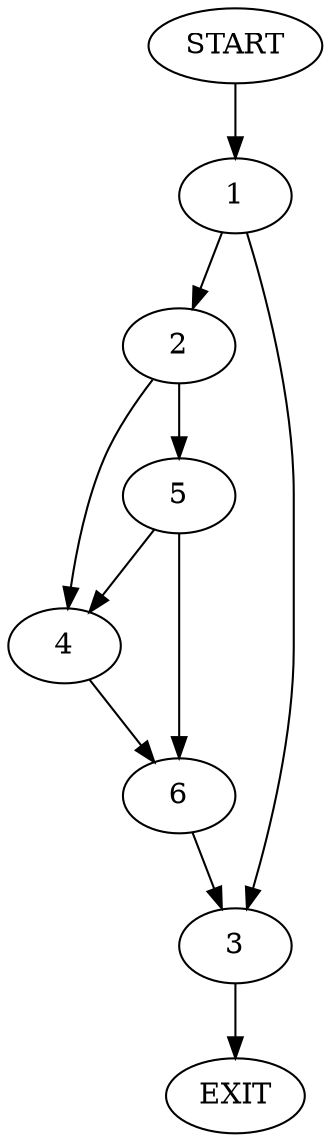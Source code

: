 digraph {
0 [label="START"]
7 [label="EXIT"]
0 -> 1
1 -> 2
1 -> 3
2 -> 4
2 -> 5
3 -> 7
4 -> 6
5 -> 6
5 -> 4
6 -> 3
}
